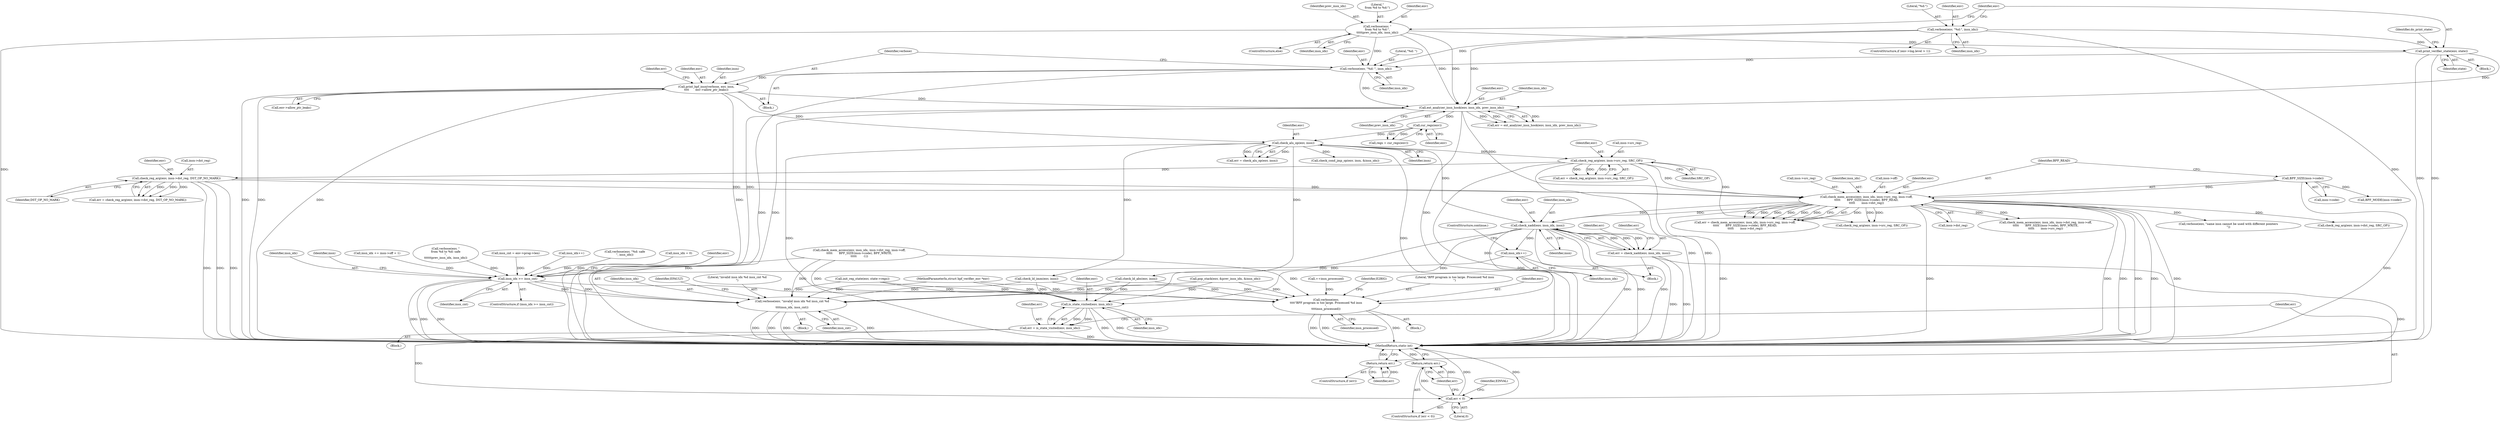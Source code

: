 digraph "0_linux_c131187db2d3fa2f8bf32fdf4e9a4ef805168467_1@pointer" {
"1000471" [label="(Call,check_xadd(env, insn_idx, insn))"];
"1000395" [label="(Call,check_mem_access(env, insn_idx, insn->src_reg, insn->off,\n\t\t\t\t\t       BPF_SIZE(insn->code), BPF_READ,\n\t\t\t\t\t       insn->dst_reg))"];
"1000374" [label="(Call,check_reg_arg(env, insn->dst_reg, DST_OP_NO_MARK))"];
"1000362" [label="(Call,check_reg_arg(env, insn->src_reg, SRC_OP))"];
"1000350" [label="(Call,check_alu_op(env, insn))"];
"1000336" [label="(Call,cur_regs(env))"];
"1000325" [label="(Call,ext_analyzer_insn_hook(env, insn_idx, prev_insn_idx))"];
"1000297" [label="(Call,print_verifier_state(env, state))"];
"1000292" [label="(Call,verbose(env, \"\nfrom %d to %d:\",\n\t\t\t\t\tprev_insn_idx, insn_idx))"];
"1000287" [label="(Call,verbose(env, \"%d:\", insn_idx))"];
"1000315" [label="(Call,print_bpf_insn(verbose, env, insn,\n\t\t\t\t       env->allow_ptr_leaks))"];
"1000311" [label="(Call,verbose(env, \"%d: \", insn_idx))"];
"1000404" [label="(Call,BPF_SIZE(insn->code))"];
"1000185" [label="(Call,verbose(env, \"invalid insn idx %d insn_cnt %d\n\",\n\t\t\t\tinsn_idx, insn_cnt))"];
"1000209" [label="(Call,verbose(env,\n\t\t\t\t\"BPF program is too large. Processed %d insn\n\",\n\t\t\t\tinsn_processed))"];
"1000218" [label="(Call,is_state_visited(env, insn_idx))"];
"1000216" [label="(Call,err = is_state_visited(env, insn_idx))"];
"1000222" [label="(Call,err < 0)"];
"1000225" [label="(Return,return err;)"];
"1000469" [label="(Call,err = check_xadd(env, insn_idx, insn))"];
"1000477" [label="(Return,return err;)"];
"1000479" [label="(Call,insn_idx++)"];
"1000181" [label="(Call,insn_idx >= insn_cnt)"];
"1000379" [label="(Identifier,DST_OP_NO_MARK)"];
"1000360" [label="(Call,err = check_reg_arg(env, insn->src_reg, SRC_OP))"];
"1000311" [label="(Call,verbose(env, \"%d: \", insn_idx))"];
"1000376" [label="(Call,insn->dst_reg)"];
"1000186" [label="(Identifier,env)"];
"1000183" [label="(Identifier,insn_cnt)"];
"1000287" [label="(Call,verbose(env, \"%d:\", insn_idx))"];
"1000295" [label="(Identifier,prev_insn_idx)"];
"1000364" [label="(Call,insn->src_reg)"];
"1000163" [label="(Call,init_reg_state(env, state->regs))"];
"1000318" [label="(Identifier,insn)"];
"1000374" [label="(Call,check_reg_arg(env, insn->dst_reg, DST_OP_NO_MARK))"];
"1000181" [label="(Call,insn_idx >= insn_cnt)"];
"1000294" [label="(Literal,\"\nfrom %d to %d:\")"];
"1000194" [label="(Identifier,insn)"];
"1000225" [label="(Return,return err;)"];
"1000517" [label="(Call,check_mem_access(env, insn_idx, insn->dst_reg, insn->off,\n\t\t\t\t\t       BPF_SIZE(insn->code), BPF_WRITE,\n\t\t\t\t\t       insn->src_reg))"];
"1000362" [label="(Call,check_reg_arg(env, insn->src_reg, SRC_OP))"];
"1000188" [label="(Identifier,insn_idx)"];
"1000351" [label="(Identifier,env)"];
"1000215" [label="(Identifier,E2BIG)"];
"1000205" [label="(Call,++insn_processed)"];
"1000279" [label="(ControlStructure,if (env->log.level > 1))"];
"1000336" [label="(Call,cur_regs(env))"];
"1000404" [label="(Call,BPF_SIZE(insn->code))"];
"1000219" [label="(Identifier,env)"];
"1000192" [label="(Identifier,EFAULT)"];
"1000470" [label="(Identifier,err)"];
"1000472" [label="(Identifier,env)"];
"1000837" [label="(Call,check_cond_jmp_op(env, insn, &insn_idx))"];
"1000326" [label="(Identifier,env)"];
"1000398" [label="(Call,insn->src_reg)"];
"1000278" [label="(Block,)"];
"1000212" [label="(Identifier,insn_processed)"];
"1000393" [label="(Call,err = check_mem_access(env, insn_idx, insn->src_reg, insn->off,\n\t\t\t\t\t       BPF_SIZE(insn->code), BPF_READ,\n\t\t\t\t\t       insn->dst_reg))"];
"1000189" [label="(Identifier,insn_cnt)"];
"1000222" [label="(Call,err < 0)"];
"1000352" [label="(Identifier,insn)"];
"1000315" [label="(Call,print_bpf_insn(verbose, env, insn,\n\t\t\t\t       env->allow_ptr_leaks))"];
"1000296" [label="(Identifier,insn_idx)"];
"1000226" [label="(Identifier,err)"];
"1000476" [label="(Identifier,err)"];
"1000297" [label="(Call,print_verifier_state(env, state))"];
"1000292" [label="(Call,verbose(env, \"\nfrom %d to %d:\",\n\t\t\t\t\tprev_insn_idx, insn_idx))"];
"1000312" [label="(Identifier,env)"];
"1000480" [label="(Identifier,insn_idx)"];
"1000906" [label="(Call,insn_idx++)"];
"1000252" [label="(Call,verbose(env, \"%d: safe\n\", insn_idx))"];
"1000477" [label="(Return,return err;)"];
"1000223" [label="(Identifier,err)"];
"1000363" [label="(Identifier,env)"];
"1000865" [label="(Call,check_ld_abs(env, insn))"];
"1000211" [label="(Literal,\"BPF program is too large. Processed %d insn\n\")"];
"1000173" [label="(Call,insn_idx = 0)"];
"1000291" [label="(ControlStructure,else)"];
"1000484" [label="(Call,check_reg_arg(env, insn->src_reg, SRC_OP))"];
"1000316" [label="(Identifier,verbose)"];
"1000210" [label="(Identifier,env)"];
"1000182" [label="(Identifier,insn_idx)"];
"1000290" [label="(Identifier,insn_idx)"];
"1000187" [label="(Literal,\"invalid insn idx %d insn_cnt %d\n\")"];
"1000469" [label="(Call,err = check_xadd(env, insn_idx, insn))"];
"1000113" [label="(MethodParameterIn,struct bpf_verifier_env *env)"];
"1000327" [label="(Identifier,insn_idx)"];
"1000185" [label="(Call,verbose(env, \"invalid insn idx %d insn_cnt %d\n\",\n\t\t\t\tinsn_idx, insn_cnt))"];
"1000209" [label="(Call,verbose(env,\n\t\t\t\t\"BPF program is too large. Processed %d insn\n\",\n\t\t\t\tinsn_processed))"];
"1000372" [label="(Call,err = check_reg_arg(env, insn->dst_reg, DST_OP_NO_MARK))"];
"1000615" [label="(Call,check_mem_access(env, insn_idx, insn->dst_reg, insn->off,\n\t\t\t\t\t       BPF_SIZE(insn->code), BPF_WRITE,\n\t\t\t\t\t       -1))"];
"1000730" [label="(Call,insn_idx += insn->off + 1)"];
"1000350" [label="(Call,check_alu_op(env, insn))"];
"1000221" [label="(ControlStructure,if (err < 0))"];
"1000319" [label="(Call,env->allow_ptr_leaks)"];
"1000408" [label="(Identifier,BPF_READ)"];
"1000218" [label="(Call,is_state_visited(env, insn_idx))"];
"1000177" [label="(Block,)"];
"1000293" [label="(Identifier,env)"];
"1000921" [label="(MethodReturn,static int)"];
"1000184" [label="(Block,)"];
"1000473" [label="(Identifier,insn_idx)"];
"1000395" [label="(Call,check_mem_access(env, insn_idx, insn->src_reg, insn->off,\n\t\t\t\t\t       BPF_SIZE(insn->code), BPF_READ,\n\t\t\t\t\t       insn->dst_reg))"];
"1000314" [label="(Identifier,insn_idx)"];
"1000481" [label="(ControlStructure,continue;)"];
"1000208" [label="(Block,)"];
"1000474" [label="(Identifier,insn)"];
"1000324" [label="(Identifier,err)"];
"1000463" [label="(Call,BPF_MODE(insn->code))"];
"1000452" [label="(Call,verbose(env, \"same insn cannot be used with different pointers\n\"))"];
"1000298" [label="(Identifier,env)"];
"1000397" [label="(Identifier,insn_idx)"];
"1000496" [label="(Call,check_reg_arg(env, insn->dst_reg, SRC_OP))"];
"1000323" [label="(Call,err = ext_analyzer_insn_hook(env, insn_idx, prev_insn_idx))"];
"1000246" [label="(Call,verbose(env, \"\nfrom %d to %d: safe\n\",\n\t\t\t\t\t\tprev_insn_idx, insn_idx))"];
"1000216" [label="(Call,err = is_state_visited(env, insn_idx))"];
"1000479" [label="(Call,insn_idx++)"];
"1000313" [label="(Literal,\"%d: \")"];
"1000808" [label="(Call,pop_stack(env, &prev_insn_idx, &insn_idx))"];
"1000317" [label="(Identifier,env)"];
"1000348" [label="(Call,err = check_alu_op(env, insn))"];
"1000334" [label="(Call,regs = cur_regs(env))"];
"1000224" [label="(Literal,0)"];
"1000880" [label="(Call,check_ld_imm(env, insn))"];
"1000288" [label="(Identifier,env)"];
"1000126" [label="(Call,insn_cnt = env->prog->len)"];
"1000299" [label="(Identifier,state)"];
"1000325" [label="(Call,ext_analyzer_insn_hook(env, insn_idx, prev_insn_idx))"];
"1000180" [label="(ControlStructure,if (insn_idx >= insn_cnt))"];
"1000401" [label="(Call,insn->off)"];
"1000478" [label="(Identifier,err)"];
"1000289" [label="(Literal,\"%d:\")"];
"1000405" [label="(Call,insn->code)"];
"1000396" [label="(Identifier,env)"];
"1000220" [label="(Identifier,insn_idx)"];
"1000375" [label="(Identifier,env)"];
"1000328" [label="(Identifier,prev_insn_idx)"];
"1000468" [label="(Block,)"];
"1000367" [label="(Identifier,SRC_OP)"];
"1000301" [label="(Identifier,do_print_state)"];
"1000231" [label="(Identifier,EINVAL)"];
"1000337" [label="(Identifier,env)"];
"1000471" [label="(Call,check_xadd(env, insn_idx, insn))"];
"1000475" [label="(ControlStructure,if (err))"];
"1000310" [label="(Block,)"];
"1000409" [label="(Call,insn->dst_reg)"];
"1000217" [label="(Identifier,err)"];
"1000471" -> "1000469"  [label="AST: "];
"1000471" -> "1000474"  [label="CFG: "];
"1000472" -> "1000471"  [label="AST: "];
"1000473" -> "1000471"  [label="AST: "];
"1000474" -> "1000471"  [label="AST: "];
"1000469" -> "1000471"  [label="CFG: "];
"1000471" -> "1000921"  [label="DDG: "];
"1000471" -> "1000921"  [label="DDG: "];
"1000471" -> "1000921"  [label="DDG: "];
"1000471" -> "1000185"  [label="DDG: "];
"1000471" -> "1000209"  [label="DDG: "];
"1000471" -> "1000218"  [label="DDG: "];
"1000471" -> "1000469"  [label="DDG: "];
"1000471" -> "1000469"  [label="DDG: "];
"1000471" -> "1000469"  [label="DDG: "];
"1000395" -> "1000471"  [label="DDG: "];
"1000395" -> "1000471"  [label="DDG: "];
"1000350" -> "1000471"  [label="DDG: "];
"1000471" -> "1000479"  [label="DDG: "];
"1000395" -> "1000393"  [label="AST: "];
"1000395" -> "1000409"  [label="CFG: "];
"1000396" -> "1000395"  [label="AST: "];
"1000397" -> "1000395"  [label="AST: "];
"1000398" -> "1000395"  [label="AST: "];
"1000401" -> "1000395"  [label="AST: "];
"1000404" -> "1000395"  [label="AST: "];
"1000408" -> "1000395"  [label="AST: "];
"1000409" -> "1000395"  [label="AST: "];
"1000393" -> "1000395"  [label="CFG: "];
"1000395" -> "1000921"  [label="DDG: "];
"1000395" -> "1000921"  [label="DDG: "];
"1000395" -> "1000921"  [label="DDG: "];
"1000395" -> "1000921"  [label="DDG: "];
"1000395" -> "1000921"  [label="DDG: "];
"1000395" -> "1000921"  [label="DDG: "];
"1000395" -> "1000921"  [label="DDG: "];
"1000395" -> "1000393"  [label="DDG: "];
"1000395" -> "1000393"  [label="DDG: "];
"1000395" -> "1000393"  [label="DDG: "];
"1000395" -> "1000393"  [label="DDG: "];
"1000395" -> "1000393"  [label="DDG: "];
"1000395" -> "1000393"  [label="DDG: "];
"1000395" -> "1000393"  [label="DDG: "];
"1000374" -> "1000395"  [label="DDG: "];
"1000374" -> "1000395"  [label="DDG: "];
"1000325" -> "1000395"  [label="DDG: "];
"1000362" -> "1000395"  [label="DDG: "];
"1000404" -> "1000395"  [label="DDG: "];
"1000395" -> "1000452"  [label="DDG: "];
"1000395" -> "1000484"  [label="DDG: "];
"1000395" -> "1000484"  [label="DDG: "];
"1000395" -> "1000496"  [label="DDG: "];
"1000395" -> "1000517"  [label="DDG: "];
"1000395" -> "1000517"  [label="DDG: "];
"1000374" -> "1000372"  [label="AST: "];
"1000374" -> "1000379"  [label="CFG: "];
"1000375" -> "1000374"  [label="AST: "];
"1000376" -> "1000374"  [label="AST: "];
"1000379" -> "1000374"  [label="AST: "];
"1000372" -> "1000374"  [label="CFG: "];
"1000374" -> "1000921"  [label="DDG: "];
"1000374" -> "1000921"  [label="DDG: "];
"1000374" -> "1000921"  [label="DDG: "];
"1000374" -> "1000372"  [label="DDG: "];
"1000374" -> "1000372"  [label="DDG: "];
"1000374" -> "1000372"  [label="DDG: "];
"1000362" -> "1000374"  [label="DDG: "];
"1000362" -> "1000360"  [label="AST: "];
"1000362" -> "1000367"  [label="CFG: "];
"1000363" -> "1000362"  [label="AST: "];
"1000364" -> "1000362"  [label="AST: "];
"1000367" -> "1000362"  [label="AST: "];
"1000360" -> "1000362"  [label="CFG: "];
"1000362" -> "1000921"  [label="DDG: "];
"1000362" -> "1000921"  [label="DDG: "];
"1000362" -> "1000921"  [label="DDG: "];
"1000362" -> "1000360"  [label="DDG: "];
"1000362" -> "1000360"  [label="DDG: "];
"1000362" -> "1000360"  [label="DDG: "];
"1000350" -> "1000362"  [label="DDG: "];
"1000362" -> "1000484"  [label="DDG: "];
"1000350" -> "1000348"  [label="AST: "];
"1000350" -> "1000352"  [label="CFG: "];
"1000351" -> "1000350"  [label="AST: "];
"1000352" -> "1000350"  [label="AST: "];
"1000348" -> "1000350"  [label="CFG: "];
"1000350" -> "1000921"  [label="DDG: "];
"1000350" -> "1000921"  [label="DDG: "];
"1000350" -> "1000348"  [label="DDG: "];
"1000350" -> "1000348"  [label="DDG: "];
"1000336" -> "1000350"  [label="DDG: "];
"1000315" -> "1000350"  [label="DDG: "];
"1000350" -> "1000837"  [label="DDG: "];
"1000350" -> "1000865"  [label="DDG: "];
"1000350" -> "1000880"  [label="DDG: "];
"1000336" -> "1000334"  [label="AST: "];
"1000336" -> "1000337"  [label="CFG: "];
"1000337" -> "1000336"  [label="AST: "];
"1000334" -> "1000336"  [label="CFG: "];
"1000336" -> "1000334"  [label="DDG: "];
"1000325" -> "1000336"  [label="DDG: "];
"1000325" -> "1000323"  [label="AST: "];
"1000325" -> "1000328"  [label="CFG: "];
"1000326" -> "1000325"  [label="AST: "];
"1000327" -> "1000325"  [label="AST: "];
"1000328" -> "1000325"  [label="AST: "];
"1000323" -> "1000325"  [label="CFG: "];
"1000325" -> "1000921"  [label="DDG: "];
"1000325" -> "1000921"  [label="DDG: "];
"1000325" -> "1000921"  [label="DDG: "];
"1000325" -> "1000323"  [label="DDG: "];
"1000325" -> "1000323"  [label="DDG: "];
"1000325" -> "1000323"  [label="DDG: "];
"1000297" -> "1000325"  [label="DDG: "];
"1000315" -> "1000325"  [label="DDG: "];
"1000287" -> "1000325"  [label="DDG: "];
"1000292" -> "1000325"  [label="DDG: "];
"1000292" -> "1000325"  [label="DDG: "];
"1000311" -> "1000325"  [label="DDG: "];
"1000297" -> "1000278"  [label="AST: "];
"1000297" -> "1000299"  [label="CFG: "];
"1000298" -> "1000297"  [label="AST: "];
"1000299" -> "1000297"  [label="AST: "];
"1000301" -> "1000297"  [label="CFG: "];
"1000297" -> "1000921"  [label="DDG: "];
"1000297" -> "1000921"  [label="DDG: "];
"1000292" -> "1000297"  [label="DDG: "];
"1000287" -> "1000297"  [label="DDG: "];
"1000297" -> "1000311"  [label="DDG: "];
"1000292" -> "1000291"  [label="AST: "];
"1000292" -> "1000296"  [label="CFG: "];
"1000293" -> "1000292"  [label="AST: "];
"1000294" -> "1000292"  [label="AST: "];
"1000295" -> "1000292"  [label="AST: "];
"1000296" -> "1000292"  [label="AST: "];
"1000298" -> "1000292"  [label="CFG: "];
"1000292" -> "1000921"  [label="DDG: "];
"1000292" -> "1000311"  [label="DDG: "];
"1000287" -> "1000279"  [label="AST: "];
"1000287" -> "1000290"  [label="CFG: "];
"1000288" -> "1000287"  [label="AST: "];
"1000289" -> "1000287"  [label="AST: "];
"1000290" -> "1000287"  [label="AST: "];
"1000298" -> "1000287"  [label="CFG: "];
"1000287" -> "1000921"  [label="DDG: "];
"1000287" -> "1000311"  [label="DDG: "];
"1000315" -> "1000310"  [label="AST: "];
"1000315" -> "1000319"  [label="CFG: "];
"1000316" -> "1000315"  [label="AST: "];
"1000317" -> "1000315"  [label="AST: "];
"1000318" -> "1000315"  [label="AST: "];
"1000319" -> "1000315"  [label="AST: "];
"1000324" -> "1000315"  [label="CFG: "];
"1000315" -> "1000921"  [label="DDG: "];
"1000315" -> "1000921"  [label="DDG: "];
"1000315" -> "1000921"  [label="DDG: "];
"1000315" -> "1000921"  [label="DDG: "];
"1000311" -> "1000315"  [label="DDG: "];
"1000311" -> "1000310"  [label="AST: "];
"1000311" -> "1000314"  [label="CFG: "];
"1000312" -> "1000311"  [label="AST: "];
"1000313" -> "1000311"  [label="AST: "];
"1000314" -> "1000311"  [label="AST: "];
"1000316" -> "1000311"  [label="CFG: "];
"1000311" -> "1000921"  [label="DDG: "];
"1000404" -> "1000405"  [label="CFG: "];
"1000405" -> "1000404"  [label="AST: "];
"1000408" -> "1000404"  [label="CFG: "];
"1000404" -> "1000921"  [label="DDG: "];
"1000404" -> "1000463"  [label="DDG: "];
"1000185" -> "1000184"  [label="AST: "];
"1000185" -> "1000189"  [label="CFG: "];
"1000186" -> "1000185"  [label="AST: "];
"1000187" -> "1000185"  [label="AST: "];
"1000188" -> "1000185"  [label="AST: "];
"1000189" -> "1000185"  [label="AST: "];
"1000192" -> "1000185"  [label="CFG: "];
"1000185" -> "1000921"  [label="DDG: "];
"1000185" -> "1000921"  [label="DDG: "];
"1000185" -> "1000921"  [label="DDG: "];
"1000185" -> "1000921"  [label="DDG: "];
"1000163" -> "1000185"  [label="DDG: "];
"1000865" -> "1000185"  [label="DDG: "];
"1000880" -> "1000185"  [label="DDG: "];
"1000615" -> "1000185"  [label="DDG: "];
"1000808" -> "1000185"  [label="DDG: "];
"1000113" -> "1000185"  [label="DDG: "];
"1000181" -> "1000185"  [label="DDG: "];
"1000181" -> "1000185"  [label="DDG: "];
"1000209" -> "1000208"  [label="AST: "];
"1000209" -> "1000212"  [label="CFG: "];
"1000210" -> "1000209"  [label="AST: "];
"1000211" -> "1000209"  [label="AST: "];
"1000212" -> "1000209"  [label="AST: "];
"1000215" -> "1000209"  [label="CFG: "];
"1000209" -> "1000921"  [label="DDG: "];
"1000209" -> "1000921"  [label="DDG: "];
"1000209" -> "1000921"  [label="DDG: "];
"1000163" -> "1000209"  [label="DDG: "];
"1000865" -> "1000209"  [label="DDG: "];
"1000880" -> "1000209"  [label="DDG: "];
"1000615" -> "1000209"  [label="DDG: "];
"1000808" -> "1000209"  [label="DDG: "];
"1000113" -> "1000209"  [label="DDG: "];
"1000205" -> "1000209"  [label="DDG: "];
"1000218" -> "1000216"  [label="AST: "];
"1000218" -> "1000220"  [label="CFG: "];
"1000219" -> "1000218"  [label="AST: "];
"1000220" -> "1000218"  [label="AST: "];
"1000216" -> "1000218"  [label="CFG: "];
"1000218" -> "1000921"  [label="DDG: "];
"1000218" -> "1000921"  [label="DDG: "];
"1000218" -> "1000216"  [label="DDG: "];
"1000218" -> "1000216"  [label="DDG: "];
"1000163" -> "1000218"  [label="DDG: "];
"1000865" -> "1000218"  [label="DDG: "];
"1000880" -> "1000218"  [label="DDG: "];
"1000615" -> "1000218"  [label="DDG: "];
"1000808" -> "1000218"  [label="DDG: "];
"1000113" -> "1000218"  [label="DDG: "];
"1000181" -> "1000218"  [label="DDG: "];
"1000216" -> "1000177"  [label="AST: "];
"1000217" -> "1000216"  [label="AST: "];
"1000223" -> "1000216"  [label="CFG: "];
"1000216" -> "1000921"  [label="DDG: "];
"1000216" -> "1000222"  [label="DDG: "];
"1000222" -> "1000221"  [label="AST: "];
"1000222" -> "1000224"  [label="CFG: "];
"1000223" -> "1000222"  [label="AST: "];
"1000224" -> "1000222"  [label="AST: "];
"1000226" -> "1000222"  [label="CFG: "];
"1000231" -> "1000222"  [label="CFG: "];
"1000222" -> "1000921"  [label="DDG: "];
"1000222" -> "1000921"  [label="DDG: "];
"1000222" -> "1000225"  [label="DDG: "];
"1000225" -> "1000221"  [label="AST: "];
"1000225" -> "1000226"  [label="CFG: "];
"1000226" -> "1000225"  [label="AST: "];
"1000921" -> "1000225"  [label="CFG: "];
"1000225" -> "1000921"  [label="DDG: "];
"1000226" -> "1000225"  [label="DDG: "];
"1000469" -> "1000468"  [label="AST: "];
"1000470" -> "1000469"  [label="AST: "];
"1000476" -> "1000469"  [label="CFG: "];
"1000469" -> "1000921"  [label="DDG: "];
"1000469" -> "1000921"  [label="DDG: "];
"1000469" -> "1000477"  [label="DDG: "];
"1000477" -> "1000475"  [label="AST: "];
"1000477" -> "1000478"  [label="CFG: "];
"1000478" -> "1000477"  [label="AST: "];
"1000921" -> "1000477"  [label="CFG: "];
"1000477" -> "1000921"  [label="DDG: "];
"1000478" -> "1000477"  [label="DDG: "];
"1000479" -> "1000468"  [label="AST: "];
"1000479" -> "1000480"  [label="CFG: "];
"1000480" -> "1000479"  [label="AST: "];
"1000481" -> "1000479"  [label="CFG: "];
"1000479" -> "1000181"  [label="DDG: "];
"1000181" -> "1000180"  [label="AST: "];
"1000181" -> "1000183"  [label="CFG: "];
"1000182" -> "1000181"  [label="AST: "];
"1000183" -> "1000181"  [label="AST: "];
"1000186" -> "1000181"  [label="CFG: "];
"1000194" -> "1000181"  [label="CFG: "];
"1000181" -> "1000921"  [label="DDG: "];
"1000181" -> "1000921"  [label="DDG: "];
"1000181" -> "1000921"  [label="DDG: "];
"1000615" -> "1000181"  [label="DDG: "];
"1000252" -> "1000181"  [label="DDG: "];
"1000906" -> "1000181"  [label="DDG: "];
"1000730" -> "1000181"  [label="DDG: "];
"1000246" -> "1000181"  [label="DDG: "];
"1000173" -> "1000181"  [label="DDG: "];
"1000126" -> "1000181"  [label="DDG: "];
}

